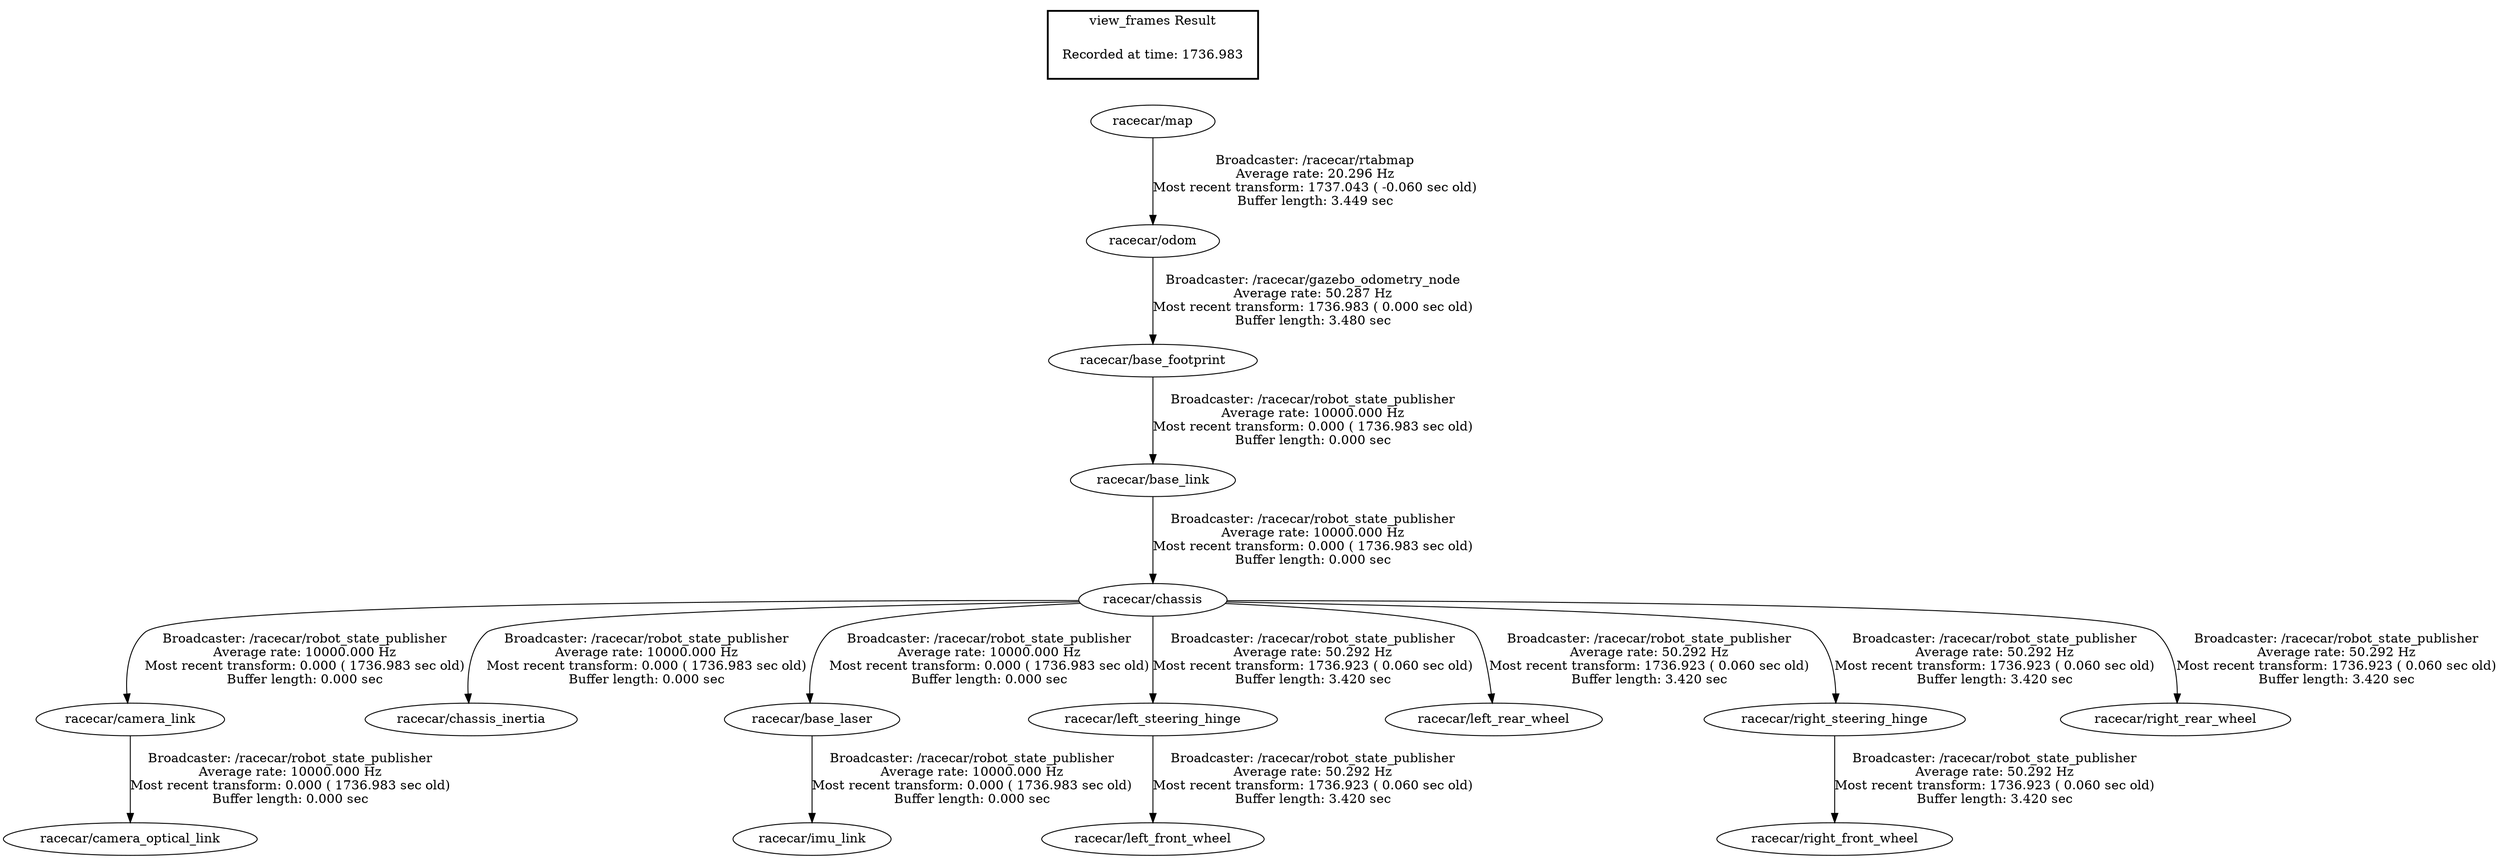 digraph G {
"racecar/base_footprint" -> "racecar/base_link"[label="Broadcaster: /racecar/robot_state_publisher\nAverage rate: 10000.000 Hz\nMost recent transform: 0.000 ( 1736.983 sec old)\nBuffer length: 0.000 sec\n"];
"racecar/odom" -> "racecar/base_footprint"[label="Broadcaster: /racecar/gazebo_odometry_node\nAverage rate: 50.287 Hz\nMost recent transform: 1736.983 ( 0.000 sec old)\nBuffer length: 3.480 sec\n"];
"racecar/base_link" -> "racecar/chassis"[label="Broadcaster: /racecar/robot_state_publisher\nAverage rate: 10000.000 Hz\nMost recent transform: 0.000 ( 1736.983 sec old)\nBuffer length: 0.000 sec\n"];
"racecar/chassis" -> "racecar/camera_link"[label="Broadcaster: /racecar/robot_state_publisher\nAverage rate: 10000.000 Hz\nMost recent transform: 0.000 ( 1736.983 sec old)\nBuffer length: 0.000 sec\n"];
"racecar/camera_link" -> "racecar/camera_optical_link"[label="Broadcaster: /racecar/robot_state_publisher\nAverage rate: 10000.000 Hz\nMost recent transform: 0.000 ( 1736.983 sec old)\nBuffer length: 0.000 sec\n"];
"racecar/chassis" -> "racecar/chassis_inertia"[label="Broadcaster: /racecar/robot_state_publisher\nAverage rate: 10000.000 Hz\nMost recent transform: 0.000 ( 1736.983 sec old)\nBuffer length: 0.000 sec\n"];
"racecar/chassis" -> "racecar/base_laser"[label="Broadcaster: /racecar/robot_state_publisher\nAverage rate: 10000.000 Hz\nMost recent transform: 0.000 ( 1736.983 sec old)\nBuffer length: 0.000 sec\n"];
"racecar/base_laser" -> "racecar/imu_link"[label="Broadcaster: /racecar/robot_state_publisher\nAverage rate: 10000.000 Hz\nMost recent transform: 0.000 ( 1736.983 sec old)\nBuffer length: 0.000 sec\n"];
"racecar/map" -> "racecar/odom"[label="Broadcaster: /racecar/rtabmap\nAverage rate: 20.296 Hz\nMost recent transform: 1737.043 ( -0.060 sec old)\nBuffer length: 3.449 sec\n"];
"racecar/left_steering_hinge" -> "racecar/left_front_wheel"[label="Broadcaster: /racecar/robot_state_publisher\nAverage rate: 50.292 Hz\nMost recent transform: 1736.923 ( 0.060 sec old)\nBuffer length: 3.420 sec\n"];
"racecar/chassis" -> "racecar/left_steering_hinge"[label="Broadcaster: /racecar/robot_state_publisher\nAverage rate: 50.292 Hz\nMost recent transform: 1736.923 ( 0.060 sec old)\nBuffer length: 3.420 sec\n"];
"racecar/chassis" -> "racecar/left_rear_wheel"[label="Broadcaster: /racecar/robot_state_publisher\nAverage rate: 50.292 Hz\nMost recent transform: 1736.923 ( 0.060 sec old)\nBuffer length: 3.420 sec\n"];
"racecar/right_steering_hinge" -> "racecar/right_front_wheel"[label="Broadcaster: /racecar/robot_state_publisher\nAverage rate: 50.292 Hz\nMost recent transform: 1736.923 ( 0.060 sec old)\nBuffer length: 3.420 sec\n"];
"racecar/chassis" -> "racecar/right_steering_hinge"[label="Broadcaster: /racecar/robot_state_publisher\nAverage rate: 50.292 Hz\nMost recent transform: 1736.923 ( 0.060 sec old)\nBuffer length: 3.420 sec\n"];
"racecar/chassis" -> "racecar/right_rear_wheel"[label="Broadcaster: /racecar/robot_state_publisher\nAverage rate: 50.292 Hz\nMost recent transform: 1736.923 ( 0.060 sec old)\nBuffer length: 3.420 sec\n"];
edge [style=invis];
 subgraph cluster_legend { style=bold; color=black; label ="view_frames Result";
"Recorded at time: 1736.983"[ shape=plaintext ] ;
 }->"racecar/map";
}